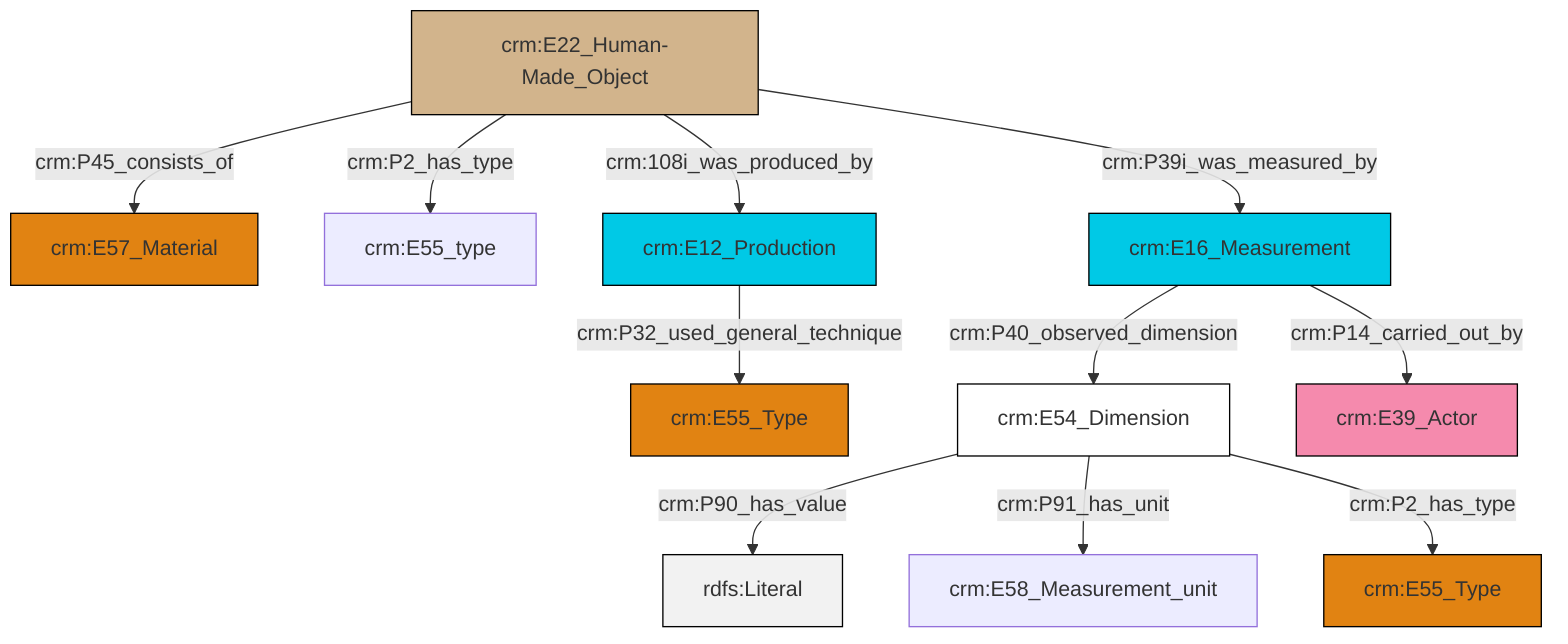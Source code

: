graph TD
classDef Literal fill:#f2f2f2,stroke:#000000;
classDef CRM_Entity fill:#FFFFFF,stroke:#000000;
classDef Temporal_Entity fill:#00C9E6, stroke:#000000;
classDef Type fill:#E18312, stroke:#000000;
classDef Time-Span fill:#2C9C91, stroke:#000000;
classDef Appellation fill:#FFEB7F, stroke:#000000;
classDef Place fill:#008836, stroke:#000000;
classDef Persistent_Item fill:#B266B2, stroke:#000000;
classDef Conceptual_Object fill:#FFD700, stroke:#000000;
classDef Physical_Thing fill:#D2B48C, stroke:#000000;
classDef Actor fill:#f58aad, stroke:#000000;
classDef PC_Classes fill:#4ce600, stroke:#000000;
classDef Multi fill:#cccccc,stroke:#000000;

0["crm:E54_Dimension"]:::CRM_Entity -->|crm:P90_has_value| 1[rdfs:Literal]:::Literal
0["crm:E54_Dimension"]:::CRM_Entity -->|crm:P91_has_unit| 2["crm:E58_Measurement_unit"]:::Default
3["crm:E22_Human-Made_Object"]:::Physical_Thing -->|crm:P45_consists_of| 4["crm:E57_Material"]:::Type
5["crm:E16_Measurement"]:::Temporal_Entity -->|crm:P40_observed_dimension| 0["crm:E54_Dimension"]:::CRM_Entity
3["crm:E22_Human-Made_Object"]:::Physical_Thing -->|crm:P2_has_type| 9["crm:E55_type"]:::Default
5["crm:E16_Measurement"]:::Temporal_Entity -->|crm:P14_carried_out_by| 11["crm:E39_Actor"]:::Actor
0["crm:E54_Dimension"]:::CRM_Entity -->|crm:P2_has_type| 17["crm:E55_Type"]:::Type
3["crm:E22_Human-Made_Object"]:::Physical_Thing -->|crm:108i_was_produced_by| 19["crm:E12_Production"]:::Temporal_Entity
3["crm:E22_Human-Made_Object"]:::Physical_Thing -->|crm:P39i_was_measured_by| 5["crm:E16_Measurement"]:::Temporal_Entity
19["crm:E12_Production"]:::Temporal_Entity -->|crm:P32_used_general_technique| 7["crm:E55_Type"]:::Type